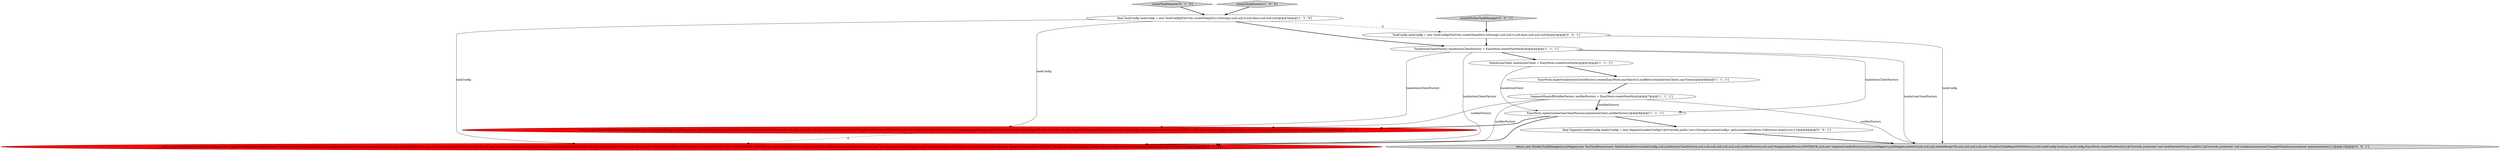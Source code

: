digraph {
4 [style = filled, label = "SegmentHandoffNotifierFactory notifierFactory = EasyMock.createNiceMock()@@@7@@@['1', '1', '1']", fillcolor = white, shape = ellipse image = "AAA0AAABBB1BBB"];
12 [style = filled, label = "TaskConfig taskConfig = new TaskConfig(FileUtils.createTempDir().toString(),null,null,0,null,false,null,null,null)@@@3@@@['0', '0', '1']", fillcolor = white, shape = ellipse image = "AAA0AAABBB3BBB"];
9 [style = filled, label = "return new WorkerTaskMonitor(jsonMapper,new SingleTaskBackgroundRunner(new TaskToolboxFactory(taskConfig,null,taskActionClientFactory,null,null,null,null,null,null,null,notifierFactory,null,null,NoopJoinableFactory.INSTANCE,null,new SegmentLoaderFactory(null,jsonMapper),jsonMapper,indexIO,null,null,null,indexMergerV9,null,null,null,null,new NoopTestTaskReportFileWriter(),null,AuthTestUtils.TEST_AUTHORIZER_MAPPER,new NoopChatHandlerProvider(),testUtils.getRowIngestionMetersFactory(),new TestAppenderatorsManager(),new NoopIndexingServiceClient(),null,null,null),taskConfig,new NoopServiceEmitter(),DUMMY_NODE,new ServerConfig()),taskConfig,cf,workerCuratorCoordinator,EasyMock.createNiceMock())@@@9@@@['0', '1', '0']", fillcolor = red, shape = ellipse image = "AAA1AAABBB2BBB"];
7 [style = filled, label = "EasyMock.expect(taskActionClientFactory.create(EasyMock.anyObject())).andReturn(taskActionClient).anyTimes()@@@6@@@['1', '1', '1']", fillcolor = white, shape = ellipse image = "AAA0AAABBB1BBB"];
8 [style = filled, label = "createTaskMonitor['0', '1', '0']", fillcolor = lightgray, shape = diamond image = "AAA0AAABBB2BBB"];
10 [style = filled, label = "return new WorkerTaskManager(jsonMapper,new TestTaskRunner(new TaskToolboxFactory(taskConfig,null,taskActionClientFactory,null,null,null,null,null,null,null,notifierFactory,null,null,NoopJoinableFactory.INSTANCE,null,new SegmentLoaderFactory(null,jsonMapper),jsonMapper,indexIO,null,null,null,indexMergerV9,null,null,null,null,new NoopTestTaskReportFileWriter(),null),taskConfig,location),taskConfig,EasyMock.createNiceMock()){@Override protected void taskStarted(String taskId){}@Override protected void taskAnnouncementChanged(TaskAnnouncement announcement){}}@@@15@@@['0', '0', '1']", fillcolor = lightgray, shape = ellipse image = "AAA0AAABBB3BBB"];
2 [style = filled, label = "EasyMock.replay(taskActionClientFactory,taskActionClient,notifierFactory)@@@8@@@['1', '1', '1']", fillcolor = white, shape = ellipse image = "AAA0AAABBB1BBB"];
6 [style = filled, label = "TaskActionClient taskActionClient = EasyMock.createNiceMock()@@@5@@@['1', '1', '1']", fillcolor = white, shape = ellipse image = "AAA0AAABBB1BBB"];
13 [style = filled, label = "createWorkerTaskManager['0', '0', '1']", fillcolor = lightgray, shape = diamond image = "AAA0AAABBB3BBB"];
3 [style = filled, label = "createTaskMonitor['1', '0', '0']", fillcolor = lightgray, shape = diamond image = "AAA0AAABBB1BBB"];
1 [style = filled, label = "final TaskConfig taskConfig = new TaskConfig(FileUtils.createTempDir().toString(),null,null,0,null,false,null,null,null)@@@3@@@['1', '1', '0']", fillcolor = white, shape = ellipse image = "AAA0AAABBB1BBB"];
0 [style = filled, label = "TaskActionClientFactory taskActionClientFactory = EasyMock.createNiceMock()@@@4@@@['1', '1', '1']", fillcolor = white, shape = ellipse image = "AAA0AAABBB1BBB"];
11 [style = filled, label = "final SegmentLoaderConfig loaderConfig = new SegmentLoaderConfig(){@Override public List<StorageLocationConfig> getLocations(){return Collections.emptyList()}}@@@9@@@['0', '0', '1']", fillcolor = white, shape = ellipse image = "AAA0AAABBB3BBB"];
5 [style = filled, label = "return new WorkerTaskMonitor(jsonMapper,new SingleTaskBackgroundRunner(new TaskToolboxFactory(taskConfig,null,taskActionClientFactory,null,null,null,null,null,null,null,notifierFactory,null,null,NoopJoinableFactory.INSTANCE,null,new SegmentLoaderFactory(null,jsonMapper),jsonMapper,indexIO,null,null,null,indexMergerV9,null,null,null,null,new NoopTestTaskReportFileWriter(),null),taskConfig,new NoopServiceEmitter(),DUMMY_NODE,new ServerConfig()),taskConfig,cf,workerCuratorCoordinator,EasyMock.createNiceMock())@@@9@@@['1', '0', '0']", fillcolor = red, shape = ellipse image = "AAA1AAABBB1BBB"];
3->1 [style = bold, label=""];
0->6 [style = bold, label=""];
4->5 [style = solid, label="notifierFactory"];
1->9 [style = solid, label="taskConfig"];
5->9 [style = dashed, label="0"];
1->0 [style = bold, label=""];
7->4 [style = bold, label=""];
4->2 [style = bold, label=""];
2->9 [style = bold, label=""];
12->0 [style = bold, label=""];
8->1 [style = bold, label=""];
1->5 [style = solid, label="taskConfig"];
0->2 [style = solid, label="taskActionClientFactory"];
1->12 [style = dashed, label="0"];
13->12 [style = bold, label=""];
0->9 [style = solid, label="taskActionClientFactory"];
11->10 [style = bold, label=""];
6->2 [style = solid, label="taskActionClient"];
4->2 [style = solid, label="notifierFactory"];
0->5 [style = solid, label="taskActionClientFactory"];
4->10 [style = solid, label="notifierFactory"];
4->9 [style = solid, label="notifierFactory"];
12->10 [style = solid, label="taskConfig"];
0->10 [style = solid, label="taskActionClientFactory"];
6->7 [style = bold, label=""];
2->11 [style = bold, label=""];
2->5 [style = bold, label=""];
}
